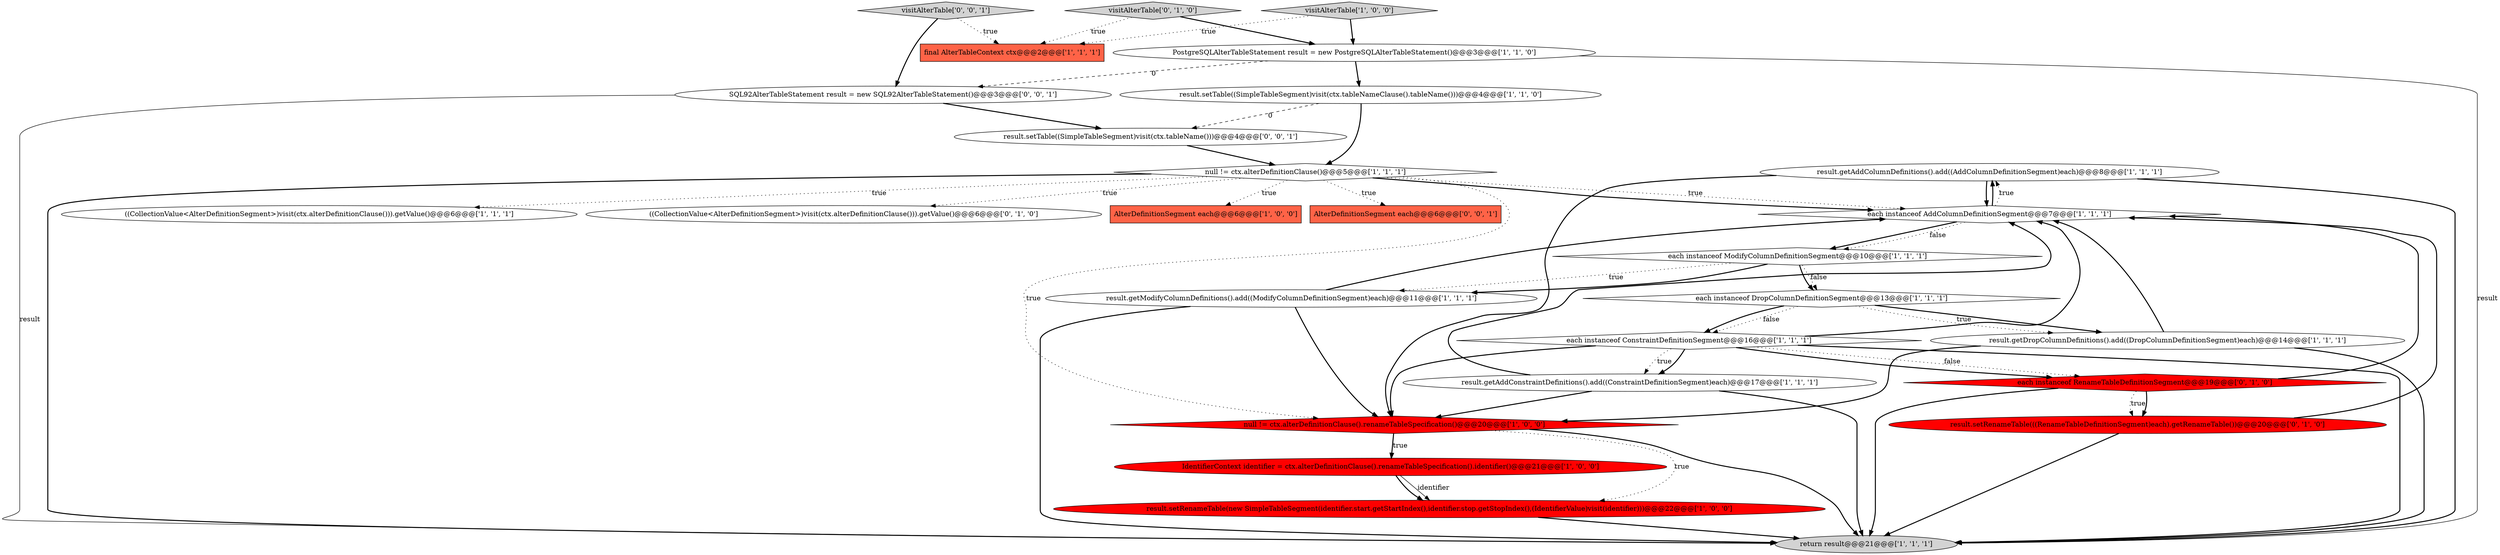 digraph {
10 [style = filled, label = "null != ctx.alterDefinitionClause().renameTableSpecification()@@@20@@@['1', '0', '0']", fillcolor = red, shape = diamond image = "AAA1AAABBB1BBB"];
23 [style = filled, label = "result.setTable((SimpleTableSegment)visit(ctx.tableName()))@@@4@@@['0', '0', '1']", fillcolor = white, shape = ellipse image = "AAA0AAABBB3BBB"];
3 [style = filled, label = "result.getAddColumnDefinitions().add((AddColumnDefinitionSegment)each)@@@8@@@['1', '1', '1']", fillcolor = white, shape = ellipse image = "AAA0AAABBB1BBB"];
26 [style = filled, label = "visitAlterTable['0', '0', '1']", fillcolor = lightgray, shape = diamond image = "AAA0AAABBB3BBB"];
4 [style = filled, label = "result.setRenameTable(new SimpleTableSegment(identifier.start.getStartIndex(),identifier.stop.getStopIndex(),(IdentifierValue)visit(identifier)))@@@22@@@['1', '0', '0']", fillcolor = red, shape = ellipse image = "AAA1AAABBB1BBB"];
17 [style = filled, label = "final AlterTableContext ctx@@@2@@@['1', '1', '1']", fillcolor = tomato, shape = box image = "AAA0AAABBB1BBB"];
8 [style = filled, label = "each instanceof AddColumnDefinitionSegment@@@7@@@['1', '1', '1']", fillcolor = white, shape = diamond image = "AAA0AAABBB1BBB"];
21 [style = filled, label = "each instanceof RenameTableDefinitionSegment@@@19@@@['0', '1', '0']", fillcolor = red, shape = diamond image = "AAA1AAABBB2BBB"];
14 [style = filled, label = "visitAlterTable['1', '0', '0']", fillcolor = lightgray, shape = diamond image = "AAA0AAABBB1BBB"];
1 [style = filled, label = "each instanceof ModifyColumnDefinitionSegment@@@10@@@['1', '1', '1']", fillcolor = white, shape = diamond image = "AAA0AAABBB1BBB"];
20 [style = filled, label = "visitAlterTable['0', '1', '0']", fillcolor = lightgray, shape = diamond image = "AAA0AAABBB2BBB"];
11 [style = filled, label = "PostgreSQLAlterTableStatement result = new PostgreSQLAlterTableStatement()@@@3@@@['1', '1', '0']", fillcolor = white, shape = ellipse image = "AAA0AAABBB1BBB"];
5 [style = filled, label = "IdentifierContext identifier = ctx.alterDefinitionClause().renameTableSpecification().identifier()@@@21@@@['1', '0', '0']", fillcolor = red, shape = ellipse image = "AAA1AAABBB1BBB"];
25 [style = filled, label = "SQL92AlterTableStatement result = new SQL92AlterTableStatement()@@@3@@@['0', '0', '1']", fillcolor = white, shape = ellipse image = "AAA0AAABBB3BBB"];
2 [style = filled, label = "result.setTable((SimpleTableSegment)visit(ctx.tableNameClause().tableName()))@@@4@@@['1', '1', '0']", fillcolor = white, shape = ellipse image = "AAA0AAABBB1BBB"];
13 [style = filled, label = "result.getAddConstraintDefinitions().add((ConstraintDefinitionSegment)each)@@@17@@@['1', '1', '1']", fillcolor = white, shape = ellipse image = "AAA0AAABBB1BBB"];
12 [style = filled, label = "((CollectionValue<AlterDefinitionSegment>)visit(ctx.alterDefinitionClause())).getValue()@@@6@@@['1', '1', '1']", fillcolor = white, shape = ellipse image = "AAA0AAABBB1BBB"];
19 [style = filled, label = "((CollectionValue<AlterDefinitionSegment>)visit(ctx.alterDefinitionClause())).getValue()@@@6@@@['0', '1', '0']", fillcolor = white, shape = ellipse image = "AAA0AAABBB2BBB"];
18 [style = filled, label = "null != ctx.alterDefinitionClause()@@@5@@@['1', '1', '1']", fillcolor = white, shape = diamond image = "AAA0AAABBB1BBB"];
15 [style = filled, label = "result.getModifyColumnDefinitions().add((ModifyColumnDefinitionSegment)each)@@@11@@@['1', '1', '1']", fillcolor = white, shape = ellipse image = "AAA0AAABBB1BBB"];
9 [style = filled, label = "each instanceof ConstraintDefinitionSegment@@@16@@@['1', '1', '1']", fillcolor = white, shape = diamond image = "AAA0AAABBB1BBB"];
6 [style = filled, label = "AlterDefinitionSegment each@@@6@@@['1', '0', '0']", fillcolor = tomato, shape = box image = "AAA0AAABBB1BBB"];
24 [style = filled, label = "AlterDefinitionSegment each@@@6@@@['0', '0', '1']", fillcolor = tomato, shape = box image = "AAA0AAABBB3BBB"];
16 [style = filled, label = "result.getDropColumnDefinitions().add((DropColumnDefinitionSegment)each)@@@14@@@['1', '1', '1']", fillcolor = white, shape = ellipse image = "AAA0AAABBB1BBB"];
22 [style = filled, label = "result.setRenameTable(((RenameTableDefinitionSegment)each).getRenameTable())@@@20@@@['0', '1', '0']", fillcolor = red, shape = ellipse image = "AAA1AAABBB2BBB"];
7 [style = filled, label = "each instanceof DropColumnDefinitionSegment@@@13@@@['1', '1', '1']", fillcolor = white, shape = diamond image = "AAA0AAABBB1BBB"];
0 [style = filled, label = "return result@@@21@@@['1', '1', '1']", fillcolor = lightgray, shape = ellipse image = "AAA0AAABBB1BBB"];
2->23 [style = dashed, label="0"];
13->10 [style = bold, label=""];
9->21 [style = dotted, label="false"];
15->10 [style = bold, label=""];
16->0 [style = bold, label=""];
9->0 [style = bold, label=""];
21->0 [style = bold, label=""];
16->8 [style = bold, label=""];
1->7 [style = dotted, label="false"];
16->10 [style = bold, label=""];
25->23 [style = bold, label=""];
20->17 [style = dotted, label="true"];
25->0 [style = solid, label="result"];
1->15 [style = bold, label=""];
26->25 [style = bold, label=""];
8->3 [style = bold, label=""];
18->24 [style = dotted, label="true"];
18->19 [style = dotted, label="true"];
21->8 [style = bold, label=""];
2->18 [style = bold, label=""];
21->22 [style = dotted, label="true"];
18->8 [style = dotted, label="true"];
9->10 [style = bold, label=""];
20->11 [style = bold, label=""];
7->9 [style = dotted, label="false"];
9->8 [style = bold, label=""];
10->5 [style = dotted, label="true"];
1->7 [style = bold, label=""];
11->2 [style = bold, label=""];
11->0 [style = solid, label="result"];
3->0 [style = bold, label=""];
8->3 [style = dotted, label="true"];
4->0 [style = bold, label=""];
18->6 [style = dotted, label="true"];
22->8 [style = bold, label=""];
7->9 [style = bold, label=""];
8->1 [style = bold, label=""];
3->10 [style = bold, label=""];
18->10 [style = dotted, label="true"];
14->17 [style = dotted, label="true"];
18->12 [style = dotted, label="true"];
10->5 [style = bold, label=""];
22->0 [style = bold, label=""];
21->22 [style = bold, label=""];
5->4 [style = solid, label="identifier"];
1->15 [style = dotted, label="true"];
3->8 [style = bold, label=""];
15->0 [style = bold, label=""];
9->13 [style = dotted, label="true"];
10->0 [style = bold, label=""];
7->16 [style = bold, label=""];
5->4 [style = bold, label=""];
26->17 [style = dotted, label="true"];
9->21 [style = bold, label=""];
7->16 [style = dotted, label="true"];
11->25 [style = dashed, label="0"];
18->8 [style = bold, label=""];
10->4 [style = dotted, label="true"];
13->8 [style = bold, label=""];
8->1 [style = dotted, label="false"];
14->11 [style = bold, label=""];
18->0 [style = bold, label=""];
15->8 [style = bold, label=""];
23->18 [style = bold, label=""];
13->0 [style = bold, label=""];
9->13 [style = bold, label=""];
}

